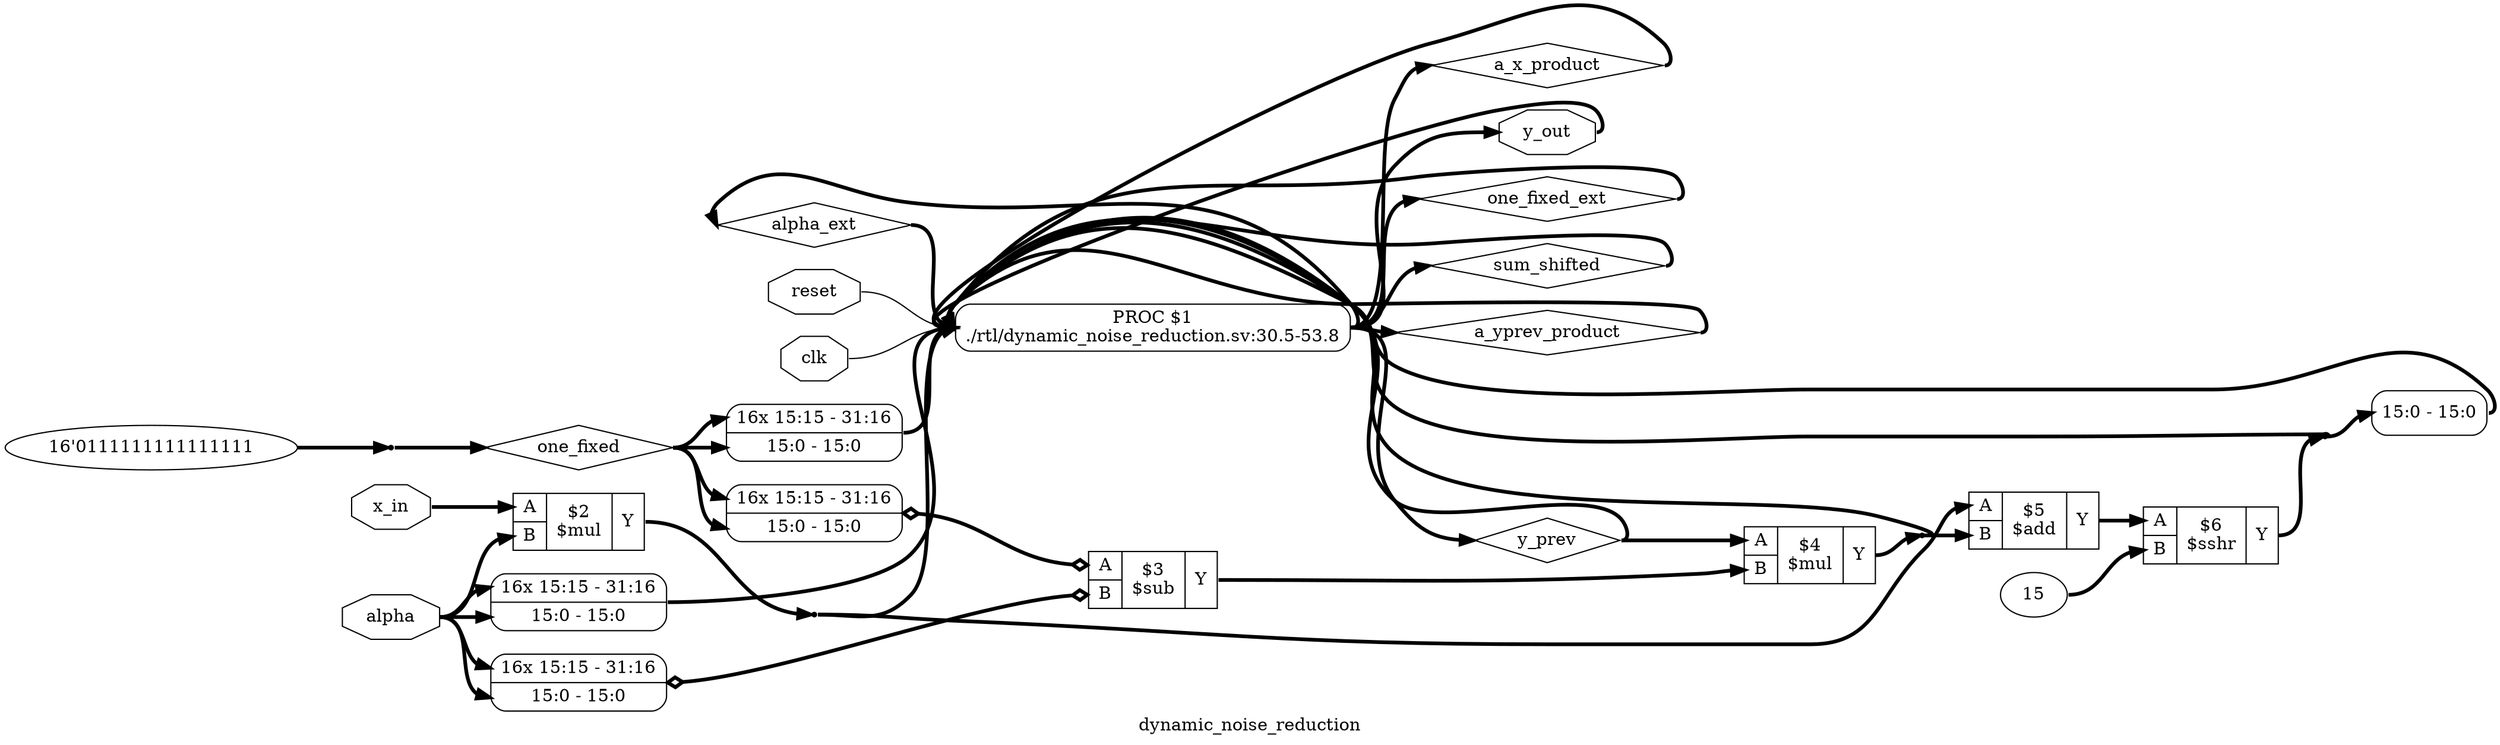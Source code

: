 digraph "dynamic_noise_reduction" {
label="dynamic_noise_reduction";
rankdir="LR";
remincross=true;
n18 [ shape=diamond, label="alpha_ext", color="black", fontcolor="black"];
n19 [ shape=diamond, label="one_fixed_ext", color="black", fontcolor="black"];
n20 [ shape=diamond, label="one_fixed", color="black", fontcolor="black"];
n21 [ shape=diamond, label="sum_shifted", color="black", fontcolor="black"];
n22 [ shape=diamond, label="a_yprev_product", color="black", fontcolor="black"];
n23 [ shape=diamond, label="a_x_product", color="black", fontcolor="black"];
n24 [ shape=diamond, label="y_prev", color="black", fontcolor="black"];
n25 [ shape=octagon, label="y_out", color="black", fontcolor="black"];
n26 [ shape=octagon, label="alpha", color="black", fontcolor="black"];
n27 [ shape=octagon, label="x_in", color="black", fontcolor="black"];
n28 [ shape=octagon, label="reset", color="black", fontcolor="black"];
n29 [ shape=octagon, label="clk", color="black", fontcolor="black"];
v0 [ label="15" ];
c33 [ shape=record, label="{{<p30> A|<p31> B}|$6\n$sshr|{<p32> Y}}",  ];
c34 [ shape=record, label="{{<p30> A|<p31> B}|$5\n$add|{<p32> Y}}",  ];
c35 [ shape=record, label="{{<p30> A|<p31> B}|$4\n$mul|{<p32> Y}}",  ];
c36 [ shape=record, label="{{<p30> A|<p31> B}|$3\n$sub|{<p32> Y}}",  ];
x1 [ shape=record, style=rounded, label="<s16> 16x 15:15 - 31:16 |<s0> 15:0 - 15:0 ", color="black", fontcolor="black" ];
x1:e -> c36:p31:w [arrowhead=odiamond, arrowtail=odiamond, dir=both, color="black", fontcolor="black", style="setlinewidth(3)", label=""];
x2 [ shape=record, style=rounded, label="<s16> 16x 15:15 - 31:16 |<s0> 15:0 - 15:0 ", color="black", fontcolor="black" ];
x2:e -> c36:p30:w [arrowhead=odiamond, arrowtail=odiamond, dir=both, color="black", fontcolor="black", style="setlinewidth(3)", label=""];
c37 [ shape=record, label="{{<p30> A|<p31> B}|$2\n$mul|{<p32> Y}}",  ];
x4 [ shape=record, style=rounded, label="<s0> 15:0 - 15:0 ", color="black", fontcolor="black" ];
x5 [ shape=record, style=rounded, label="<s16> 16x 15:15 - 31:16 |<s0> 15:0 - 15:0 ", color="black", fontcolor="black" ];
x6 [ shape=record, style=rounded, label="<s16> 16x 15:15 - 31:16 |<s0> 15:0 - 15:0 ", color="black", fontcolor="black" ];
p3 [shape=box, style=rounded, label="PROC $1\n./rtl/dynamic_noise_reduction.sv:30.5-53.8", ];
v7 [ label="16'0111111111111111" ];
x8 [shape=point, ];
n1 [ shape=point ];
c33:p32:e -> n1:w [color="black", fontcolor="black", style="setlinewidth(3)", label=""];
n1:e -> p3:w [color="black", fontcolor="black", style="setlinewidth(3)", label=""];
n1:e -> x4:s0:w [color="black", fontcolor="black", style="setlinewidth(3)", label=""];
p3:e -> n18:w [color="black", fontcolor="black", style="setlinewidth(3)", label=""];
n18:e -> p3:w [color="black", fontcolor="black", style="setlinewidth(3)", label=""];
p3:e -> n19:w [color="black", fontcolor="black", style="setlinewidth(3)", label=""];
n19:e -> p3:w [color="black", fontcolor="black", style="setlinewidth(3)", label=""];
c34:p32:e -> c33:p30:w [color="black", fontcolor="black", style="setlinewidth(3)", label=""];
x8:e -> n20:w [color="black", fontcolor="black", style="setlinewidth(3)", label=""];
n20:e -> x2:s0:w [color="black", fontcolor="black", style="setlinewidth(3)", label=""];
n20:e -> x2:s16:w [color="black", fontcolor="black", style="setlinewidth(3)", label=""];
n20:e -> x5:s0:w [color="black", fontcolor="black", style="setlinewidth(3)", label=""];
n20:e -> x5:s16:w [color="black", fontcolor="black", style="setlinewidth(3)", label=""];
p3:e -> n21:w [color="black", fontcolor="black", style="setlinewidth(3)", label=""];
n21:e -> p3:w [color="black", fontcolor="black", style="setlinewidth(3)", label=""];
p3:e -> n22:w [color="black", fontcolor="black", style="setlinewidth(3)", label=""];
n22:e -> p3:w [color="black", fontcolor="black", style="setlinewidth(3)", label=""];
p3:e -> n23:w [color="black", fontcolor="black", style="setlinewidth(3)", label=""];
n23:e -> p3:w [color="black", fontcolor="black", style="setlinewidth(3)", label=""];
p3:e -> n24:w [color="black", fontcolor="black", style="setlinewidth(3)", label=""];
n24:e -> c35:p30:w [color="black", fontcolor="black", style="setlinewidth(3)", label=""];
n24:e -> p3:w [color="black", fontcolor="black", style="setlinewidth(3)", label=""];
p3:e -> n25:w [color="black", fontcolor="black", style="setlinewidth(3)", label=""];
n25:e -> p3:w [color="black", fontcolor="black", style="setlinewidth(3)", label=""];
n26:e -> c37:p31:w [color="black", fontcolor="black", style="setlinewidth(3)", label=""];
n26:e -> x1:s0:w [color="black", fontcolor="black", style="setlinewidth(3)", label=""];
n26:e -> x1:s16:w [color="black", fontcolor="black", style="setlinewidth(3)", label=""];
n26:e -> x6:s0:w [color="black", fontcolor="black", style="setlinewidth(3)", label=""];
n26:e -> x6:s16:w [color="black", fontcolor="black", style="setlinewidth(3)", label=""];
n27:e -> c37:p30:w [color="black", fontcolor="black", style="setlinewidth(3)", label=""];
n28:e -> p3:w [color="black", fontcolor="black", label=""];
n29:e -> p3:w [color="black", fontcolor="black", label=""];
n3 [ shape=point ];
c35:p32:e -> n3:w [color="black", fontcolor="black", style="setlinewidth(3)", label=""];
n3:e -> c34:p31:w [color="black", fontcolor="black", style="setlinewidth(3)", label=""];
n3:e -> p3:w [color="black", fontcolor="black", style="setlinewidth(3)", label=""];
c36:p32:e -> c35:p31:w [color="black", fontcolor="black", style="setlinewidth(3)", label=""];
n5 [ shape=point ];
c37:p32:e -> n5:w [color="black", fontcolor="black", style="setlinewidth(3)", label=""];
n5:e -> c34:p30:w [color="black", fontcolor="black", style="setlinewidth(3)", label=""];
n5:e -> p3:w [color="black", fontcolor="black", style="setlinewidth(3)", label=""];
v0:e -> c33:p31:w [color="black", fontcolor="black", style="setlinewidth(3)", label=""];
v7:e -> x8:w [color="black", fontcolor="black", style="setlinewidth(3)", label=""];
x4:e -> p3:w [color="black", fontcolor="black", style="setlinewidth(3)", label=""];
x5:e -> p3:w [color="black", fontcolor="black", style="setlinewidth(3)", label=""];
x6:e -> p3:w [color="black", fontcolor="black", style="setlinewidth(3)", label=""];
}
